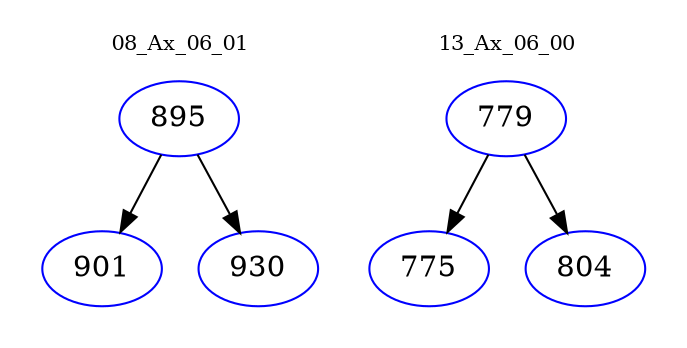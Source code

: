 digraph{
subgraph cluster_0 {
color = white
label = "08_Ax_06_01";
fontsize=10;
T0_895 [label="895", color="blue"]
T0_895 -> T0_901 [color="black"]
T0_901 [label="901", color="blue"]
T0_895 -> T0_930 [color="black"]
T0_930 [label="930", color="blue"]
}
subgraph cluster_1 {
color = white
label = "13_Ax_06_00";
fontsize=10;
T1_779 [label="779", color="blue"]
T1_779 -> T1_775 [color="black"]
T1_775 [label="775", color="blue"]
T1_779 -> T1_804 [color="black"]
T1_804 [label="804", color="blue"]
}
}
